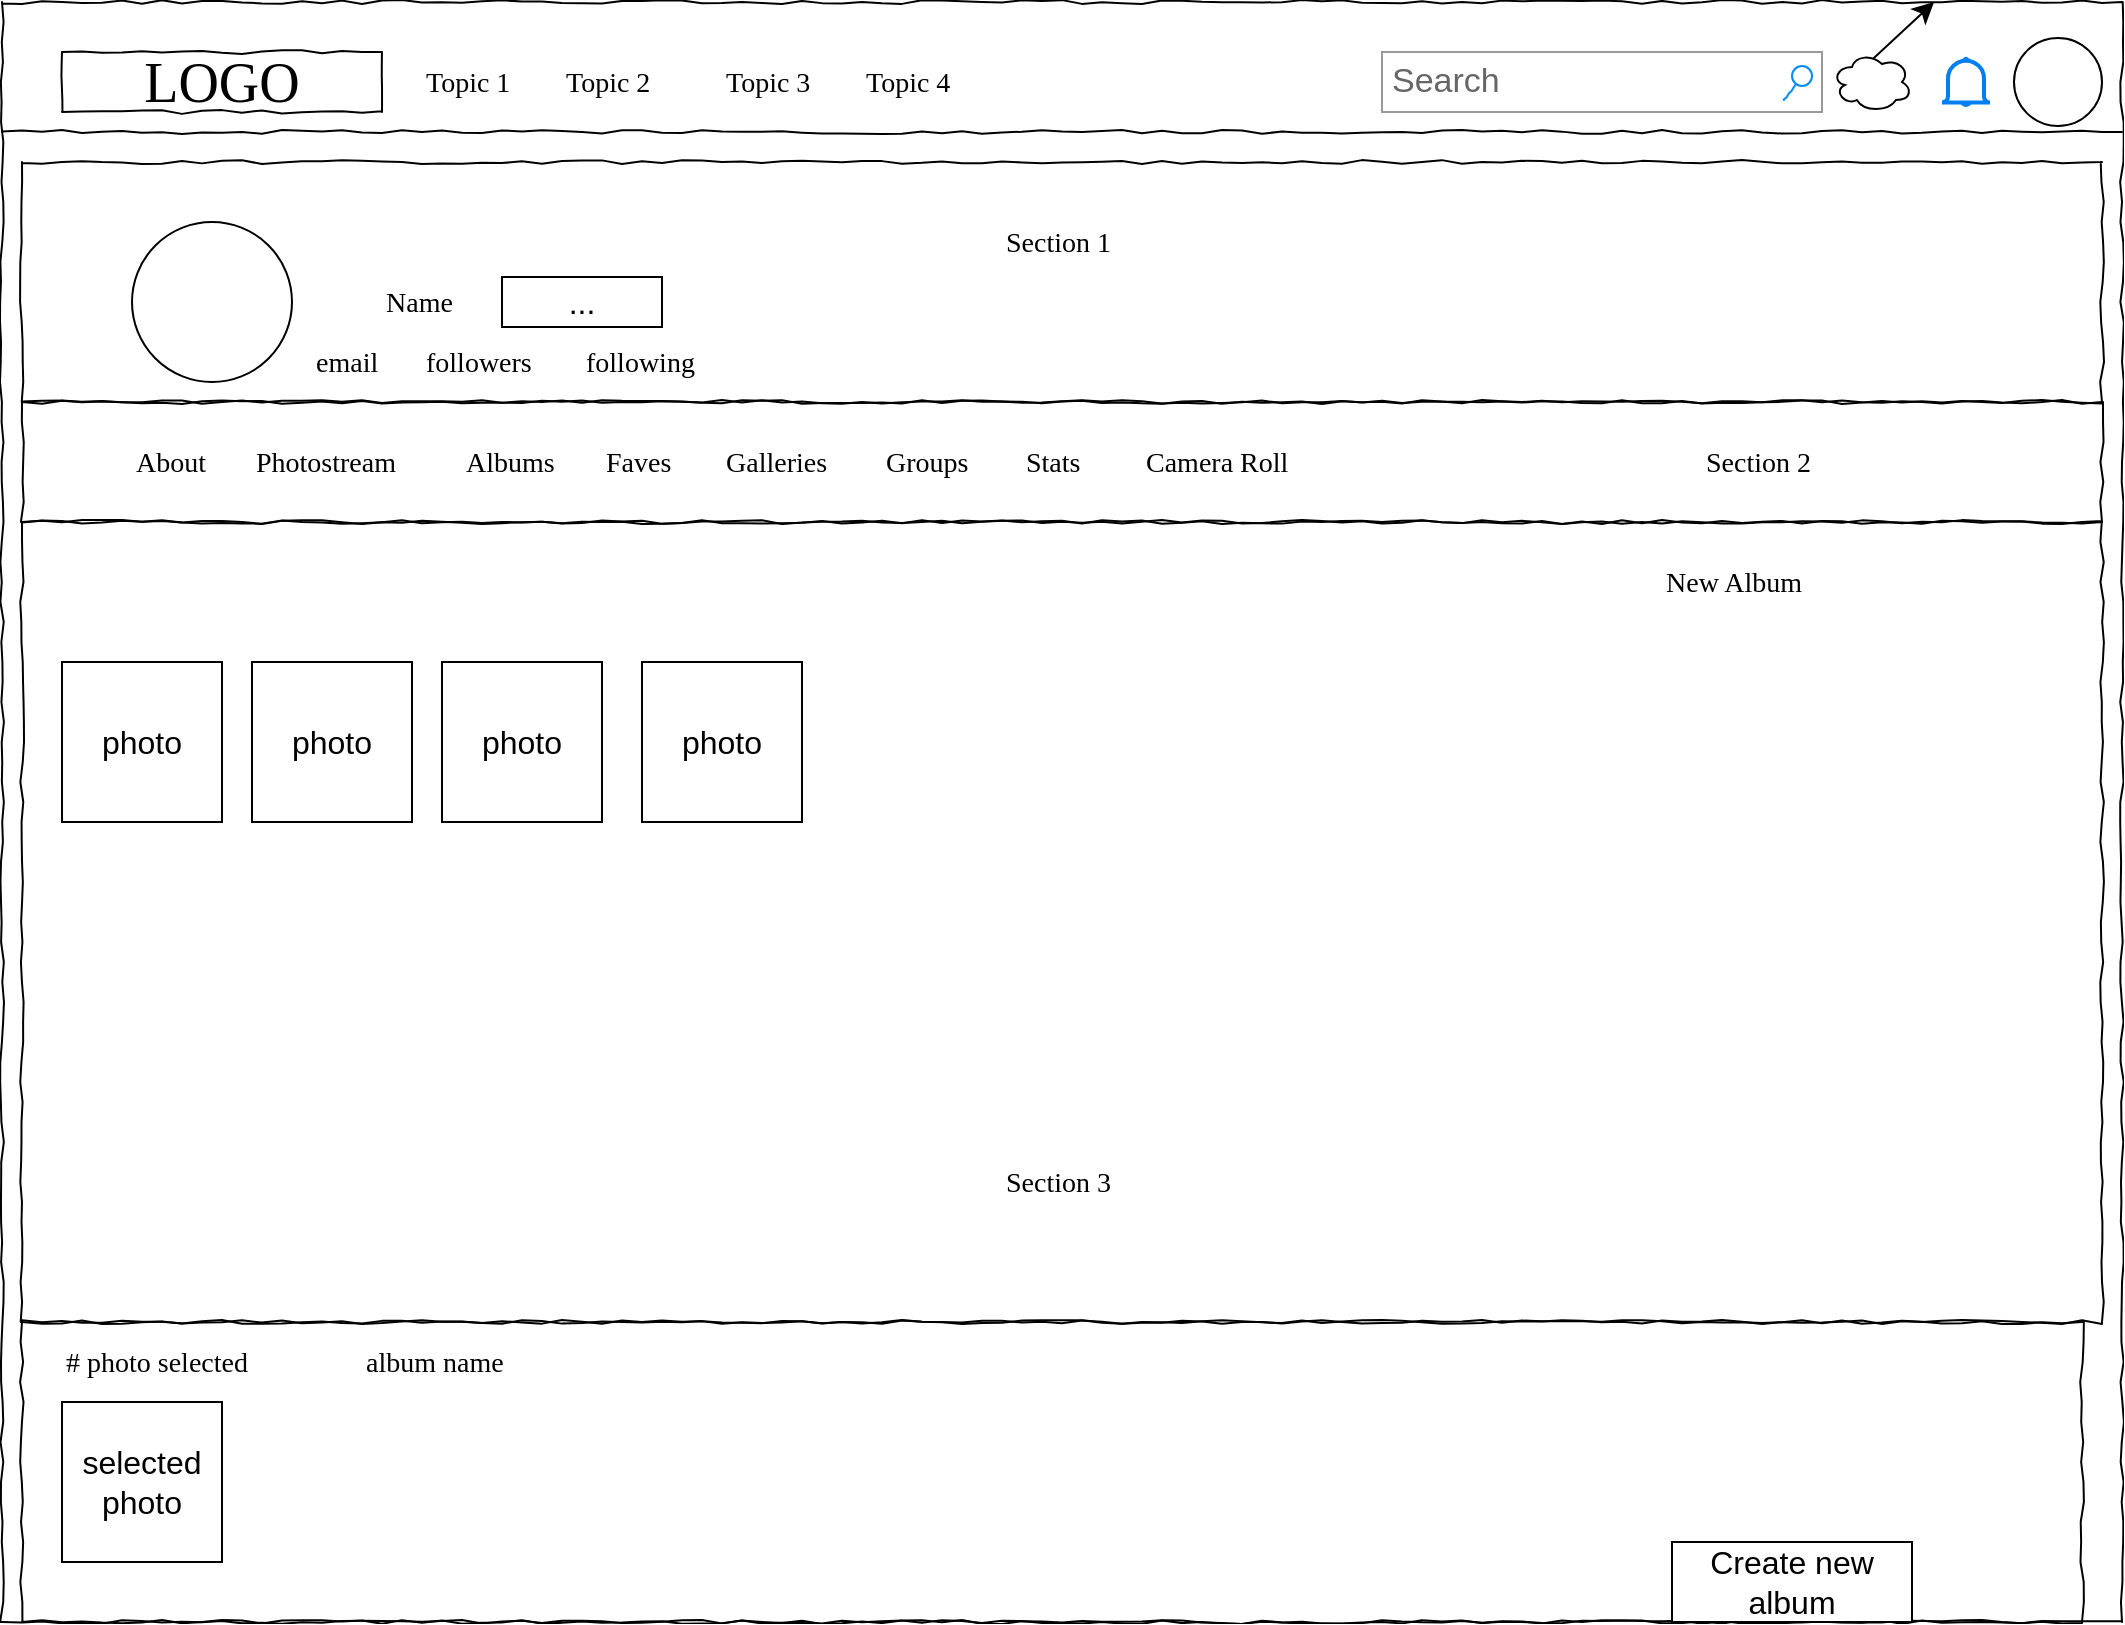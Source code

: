 <mxfile version="22.1.4" type="github">
  <diagram name="Page-1" id="03018318-947c-dd8e-b7a3-06fadd420f32">
    <mxGraphModel dx="1674" dy="832" grid="1" gridSize="10" guides="1" tooltips="1" connect="1" arrows="1" fold="1" page="1" pageScale="1" pageWidth="1100" pageHeight="850" background="none" math="0" shadow="0">
      <root>
        <mxCell id="0" />
        <mxCell id="1" parent="0" />
        <mxCell id="677b7b8949515195-1" value="" style="whiteSpace=wrap;html=1;rounded=0;shadow=0;labelBackgroundColor=none;strokeColor=#000000;strokeWidth=1;fillColor=none;fontFamily=Verdana;fontSize=12;fontColor=#000000;align=center;comic=1;" parent="1" vertex="1">
          <mxGeometry x="20" y="10" width="1060" height="810" as="geometry" />
        </mxCell>
        <mxCell id="677b7b8949515195-2" value="LOGO" style="whiteSpace=wrap;html=1;rounded=0;shadow=0;labelBackgroundColor=none;strokeWidth=1;fontFamily=Verdana;fontSize=28;align=center;comic=1;" parent="1" vertex="1">
          <mxGeometry x="50" y="35" width="160" height="30" as="geometry" />
        </mxCell>
        <mxCell id="677b7b8949515195-3" value="Search" style="strokeWidth=1;shadow=0;dashed=0;align=center;html=1;shape=mxgraph.mockup.forms.searchBox;strokeColor=#999999;mainText=;strokeColor2=#008cff;fontColor=#666666;fontSize=17;align=left;spacingLeft=3;rounded=0;labelBackgroundColor=none;comic=1;" parent="1" vertex="1">
          <mxGeometry x="710" y="35" width="220" height="30" as="geometry" />
        </mxCell>
        <mxCell id="677b7b8949515195-4" value="Topic 1" style="text;html=1;points=[];align=left;verticalAlign=top;spacingTop=-4;fontSize=14;fontFamily=Verdana" parent="1" vertex="1">
          <mxGeometry x="230" y="40" width="60" height="20" as="geometry" />
        </mxCell>
        <mxCell id="677b7b8949515195-5" value="Topic 2" style="text;html=1;points=[];align=left;verticalAlign=top;spacingTop=-4;fontSize=14;fontFamily=Verdana" parent="1" vertex="1">
          <mxGeometry x="300" y="40" width="60" height="20" as="geometry" />
        </mxCell>
        <mxCell id="677b7b8949515195-6" value="Topic 3" style="text;html=1;points=[];align=left;verticalAlign=top;spacingTop=-4;fontSize=14;fontFamily=Verdana" parent="1" vertex="1">
          <mxGeometry x="380" y="40" width="60" height="20" as="geometry" />
        </mxCell>
        <mxCell id="677b7b8949515195-7" value="Topic 4" style="text;html=1;points=[];align=left;verticalAlign=top;spacingTop=-4;fontSize=14;fontFamily=Verdana" parent="1" vertex="1">
          <mxGeometry x="450" y="40" width="60" height="20" as="geometry" />
        </mxCell>
        <mxCell id="677b7b8949515195-9" value="" style="line;strokeWidth=1;html=1;rounded=0;shadow=0;labelBackgroundColor=none;fillColor=none;fontFamily=Verdana;fontSize=14;fontColor=#000000;align=center;comic=1;" parent="1" vertex="1">
          <mxGeometry x="20" y="70" width="1060" height="10" as="geometry" />
        </mxCell>
        <mxCell id="677b7b8949515195-10" value="" style="whiteSpace=wrap;html=1;rounded=0;shadow=0;labelBackgroundColor=none;strokeWidth=1;fillColor=none;fontFamily=Verdana;fontSize=12;align=center;comic=1;" parent="1" vertex="1">
          <mxGeometry x="30" y="90" width="1040" height="120" as="geometry" />
        </mxCell>
        <mxCell id="677b7b8949515195-11" value="Section 1" style="text;html=1;points=[];align=left;verticalAlign=top;spacingTop=-4;fontSize=14;fontFamily=Verdana" parent="1" vertex="1">
          <mxGeometry x="520" y="120" width="60" height="20" as="geometry" />
        </mxCell>
        <mxCell id="677b7b8949515195-25" value="" style="whiteSpace=wrap;html=1;rounded=0;shadow=0;labelBackgroundColor=none;strokeWidth=1;fillColor=none;fontFamily=Verdana;fontSize=12;align=center;comic=1;" parent="1" vertex="1">
          <mxGeometry x="30" y="210" width="1040" height="60" as="geometry" />
        </mxCell>
        <mxCell id="677b7b8949515195-26" value="" style="whiteSpace=wrap;html=1;rounded=0;shadow=0;labelBackgroundColor=none;strokeWidth=1;fillColor=none;fontFamily=Verdana;fontSize=12;align=center;comic=1;" parent="1" vertex="1">
          <mxGeometry x="30" y="270" width="1040" height="400" as="geometry" />
        </mxCell>
        <mxCell id="XqxLafVs6NosBDWz7TMO-2" style="edgeStyle=none;curved=1;rounded=0;orthogonalLoop=1;jettySize=auto;html=1;exitX=0.16;exitY=0.55;exitDx=0;exitDy=0;exitPerimeter=0;fontSize=12;startSize=8;endSize=8;" edge="1" parent="1" source="XqxLafVs6NosBDWz7TMO-1" target="677b7b8949515195-1">
          <mxGeometry relative="1" as="geometry" />
        </mxCell>
        <mxCell id="XqxLafVs6NosBDWz7TMO-1" value="" style="ellipse;shape=cloud;whiteSpace=wrap;html=1;fontSize=16;" vertex="1" parent="1">
          <mxGeometry x="935" y="35" width="40" height="30" as="geometry" />
        </mxCell>
        <mxCell id="XqxLafVs6NosBDWz7TMO-3" value="" style="html=1;verticalLabelPosition=bottom;align=center;labelBackgroundColor=#ffffff;verticalAlign=top;strokeWidth=2;strokeColor=#0080F0;shadow=0;dashed=0;shape=mxgraph.ios7.icons.bell;fontSize=16;" vertex="1" parent="1">
          <mxGeometry x="990" y="38.45" width="24" height="23.1" as="geometry" />
        </mxCell>
        <mxCell id="XqxLafVs6NosBDWz7TMO-4" value="" style="ellipse;whiteSpace=wrap;html=1;aspect=fixed;fontSize=16;" vertex="1" parent="1">
          <mxGeometry x="1026" y="28" width="44" height="44" as="geometry" />
        </mxCell>
        <mxCell id="XqxLafVs6NosBDWz7TMO-5" value="Name&lt;br&gt;" style="text;html=1;points=[];align=left;verticalAlign=top;spacingTop=-4;fontSize=14;fontFamily=Verdana" vertex="1" parent="1">
          <mxGeometry x="210" y="150" width="110" height="20" as="geometry" />
        </mxCell>
        <mxCell id="XqxLafVs6NosBDWz7TMO-6" value="email&lt;br&gt;" style="text;html=1;points=[];align=left;verticalAlign=top;spacingTop=-4;fontSize=14;fontFamily=Verdana" vertex="1" parent="1">
          <mxGeometry x="175" y="180" width="60" height="20" as="geometry" />
        </mxCell>
        <mxCell id="XqxLafVs6NosBDWz7TMO-7" value="following&lt;br&gt;" style="text;html=1;points=[];align=left;verticalAlign=top;spacingTop=-4;fontSize=14;fontFamily=Verdana" vertex="1" parent="1">
          <mxGeometry x="310" y="180" width="60" height="20" as="geometry" />
        </mxCell>
        <mxCell id="XqxLafVs6NosBDWz7TMO-8" value="followers" style="text;html=1;points=[];align=left;verticalAlign=top;spacingTop=-4;fontSize=14;fontFamily=Verdana" vertex="1" parent="1">
          <mxGeometry x="230" y="180" width="60" height="20" as="geometry" />
        </mxCell>
        <mxCell id="XqxLafVs6NosBDWz7TMO-9" value="" style="ellipse;whiteSpace=wrap;html=1;aspect=fixed;fontSize=16;" vertex="1" parent="1">
          <mxGeometry x="85" y="120" width="80" height="80" as="geometry" />
        </mxCell>
        <mxCell id="XqxLafVs6NosBDWz7TMO-11" value="..." style="rounded=0;whiteSpace=wrap;html=1;fontSize=16;" vertex="1" parent="1">
          <mxGeometry x="270" y="147.5" width="80" height="25" as="geometry" />
        </mxCell>
        <mxCell id="XqxLafVs6NosBDWz7TMO-12" value="Section 2" style="text;html=1;points=[];align=left;verticalAlign=top;spacingTop=-4;fontSize=14;fontFamily=Verdana" vertex="1" parent="1">
          <mxGeometry x="870" y="230" width="60" height="20" as="geometry" />
        </mxCell>
        <mxCell id="XqxLafVs6NosBDWz7TMO-13" value="Stats" style="text;html=1;points=[];align=left;verticalAlign=top;spacingTop=-4;fontSize=14;fontFamily=Verdana" vertex="1" parent="1">
          <mxGeometry x="530" y="230" width="60" height="20" as="geometry" />
        </mxCell>
        <mxCell id="XqxLafVs6NosBDWz7TMO-14" value="Groups" style="text;html=1;points=[];align=left;verticalAlign=top;spacingTop=-4;fontSize=14;fontFamily=Verdana" vertex="1" parent="1">
          <mxGeometry x="460" y="230" width="60" height="20" as="geometry" />
        </mxCell>
        <mxCell id="XqxLafVs6NosBDWz7TMO-15" value="Galleries" style="text;html=1;points=[];align=left;verticalAlign=top;spacingTop=-4;fontSize=14;fontFamily=Verdana" vertex="1" parent="1">
          <mxGeometry x="380" y="230" width="60" height="20" as="geometry" />
        </mxCell>
        <mxCell id="XqxLafVs6NosBDWz7TMO-16" value="Faves" style="text;html=1;points=[];align=left;verticalAlign=top;spacingTop=-4;fontSize=14;fontFamily=Verdana" vertex="1" parent="1">
          <mxGeometry x="320" y="230" width="60" height="20" as="geometry" />
        </mxCell>
        <mxCell id="XqxLafVs6NosBDWz7TMO-17" value="Albums" style="text;html=1;points=[];align=left;verticalAlign=top;spacingTop=-4;fontSize=14;fontFamily=Verdana" vertex="1" parent="1">
          <mxGeometry x="250" y="230" width="60" height="20" as="geometry" />
        </mxCell>
        <mxCell id="XqxLafVs6NosBDWz7TMO-18" value="Photostream" style="text;html=1;points=[];align=left;verticalAlign=top;spacingTop=-4;fontSize=14;fontFamily=Verdana" vertex="1" parent="1">
          <mxGeometry x="145" y="230" width="60" height="20" as="geometry" />
        </mxCell>
        <mxCell id="XqxLafVs6NosBDWz7TMO-19" value="About" style="text;html=1;points=[];align=left;verticalAlign=top;spacingTop=-4;fontSize=14;fontFamily=Verdana" vertex="1" parent="1">
          <mxGeometry x="85" y="230" width="60" height="20" as="geometry" />
        </mxCell>
        <mxCell id="XqxLafVs6NosBDWz7TMO-20" value="Camera Roll&lt;br&gt;" style="text;html=1;points=[];align=left;verticalAlign=top;spacingTop=-4;fontSize=14;fontFamily=Verdana" vertex="1" parent="1">
          <mxGeometry x="590" y="230" width="60" height="20" as="geometry" />
        </mxCell>
        <mxCell id="XqxLafVs6NosBDWz7TMO-21" value="Section 3" style="text;html=1;points=[];align=left;verticalAlign=top;spacingTop=-4;fontSize=14;fontFamily=Verdana" vertex="1" parent="1">
          <mxGeometry x="520" y="590" width="60" height="20" as="geometry" />
        </mxCell>
        <mxCell id="XqxLafVs6NosBDWz7TMO-23" value="photo" style="whiteSpace=wrap;html=1;aspect=fixed;fontSize=16;" vertex="1" parent="1">
          <mxGeometry x="50" y="340" width="80" height="80" as="geometry" />
        </mxCell>
        <mxCell id="XqxLafVs6NosBDWz7TMO-24" value="photo" style="whiteSpace=wrap;html=1;aspect=fixed;fontSize=16;" vertex="1" parent="1">
          <mxGeometry x="145" y="340" width="80" height="80" as="geometry" />
        </mxCell>
        <mxCell id="XqxLafVs6NosBDWz7TMO-25" value="photo" style="whiteSpace=wrap;html=1;aspect=fixed;fontSize=16;" vertex="1" parent="1">
          <mxGeometry x="240" y="340" width="80" height="80" as="geometry" />
        </mxCell>
        <mxCell id="XqxLafVs6NosBDWz7TMO-26" value="photo" style="whiteSpace=wrap;html=1;aspect=fixed;fontSize=16;" vertex="1" parent="1">
          <mxGeometry x="340" y="340" width="80" height="80" as="geometry" />
        </mxCell>
        <mxCell id="XqxLafVs6NosBDWz7TMO-27" value="New Album&lt;br&gt;" style="text;html=1;points=[];align=left;verticalAlign=top;spacingTop=-4;fontSize=14;fontFamily=Verdana" vertex="1" parent="1">
          <mxGeometry x="850" y="290" width="60" height="20" as="geometry" />
        </mxCell>
        <mxCell id="XqxLafVs6NosBDWz7TMO-32" value="" style="whiteSpace=wrap;html=1;rounded=0;shadow=0;labelBackgroundColor=none;strokeWidth=1;fillColor=none;fontFamily=Verdana;fontSize=12;align=center;comic=1;" vertex="1" parent="1">
          <mxGeometry x="30" y="670" width="1030" height="150" as="geometry" />
        </mxCell>
        <mxCell id="XqxLafVs6NosBDWz7TMO-33" value="# photo selected" style="text;html=1;points=[];align=left;verticalAlign=top;spacingTop=-4;fontSize=14;fontFamily=Verdana" vertex="1" parent="1">
          <mxGeometry x="50" y="680" width="60" height="20" as="geometry" />
        </mxCell>
        <mxCell id="XqxLafVs6NosBDWz7TMO-34" value="selected photo" style="whiteSpace=wrap;html=1;aspect=fixed;fontSize=16;" vertex="1" parent="1">
          <mxGeometry x="50" y="710" width="80" height="80" as="geometry" />
        </mxCell>
        <mxCell id="XqxLafVs6NosBDWz7TMO-35" value="Create new album" style="rounded=0;whiteSpace=wrap;html=1;fontSize=16;" vertex="1" parent="1">
          <mxGeometry x="855" y="780" width="120" height="40" as="geometry" />
        </mxCell>
        <mxCell id="XqxLafVs6NosBDWz7TMO-36" value="album name&lt;br&gt;" style="text;html=1;points=[];align=left;verticalAlign=top;spacingTop=-4;fontSize=14;fontFamily=Verdana" vertex="1" parent="1">
          <mxGeometry x="200" y="680" width="60" height="20" as="geometry" />
        </mxCell>
      </root>
    </mxGraphModel>
  </diagram>
</mxfile>

